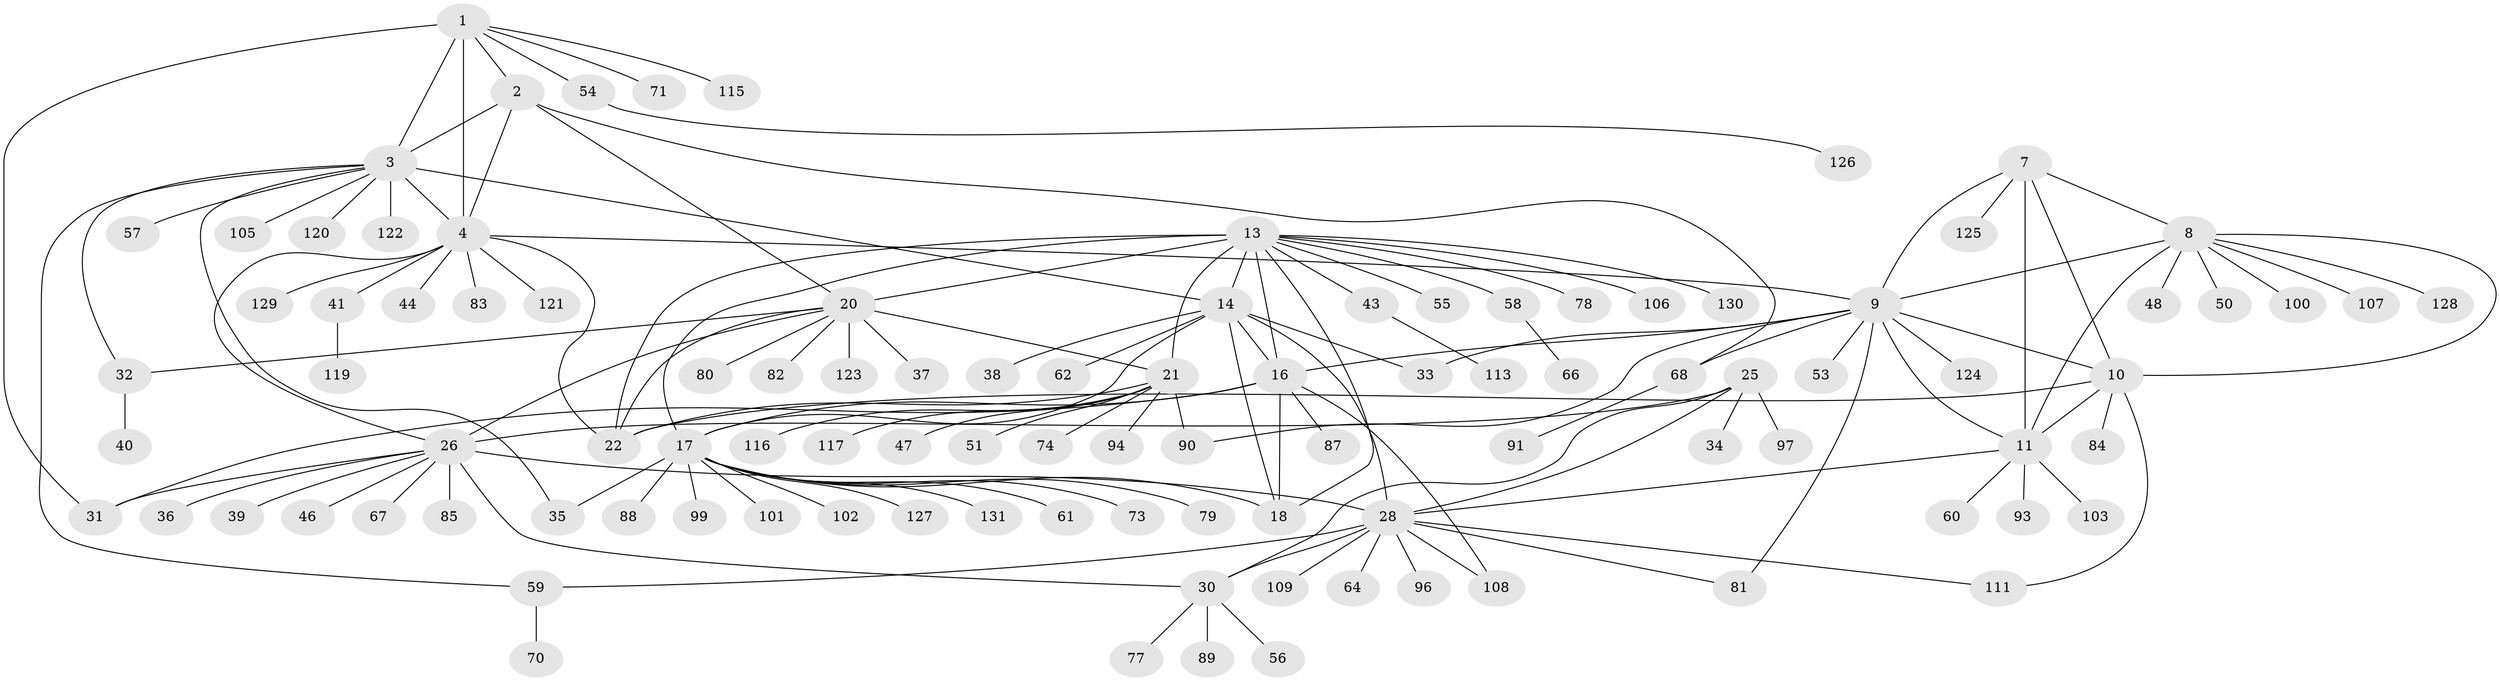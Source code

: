 // original degree distribution, {7: 0.06870229007633588, 14: 0.007633587786259542, 9: 0.061068702290076333, 11: 0.022900763358778626, 13: 0.007633587786259542, 8: 0.03816793893129771, 10: 0.007633587786259542, 16: 0.007633587786259542, 5: 0.007633587786259542, 3: 0.030534351145038167, 4: 0.007633587786259542, 1: 0.5954198473282443, 2: 0.13740458015267176}
// Generated by graph-tools (version 1.1) at 2025/42/03/06/25 10:42:13]
// undirected, 103 vertices, 141 edges
graph export_dot {
graph [start="1"]
  node [color=gray90,style=filled];
  1 [super="+5"];
  2;
  3 [super="+76"];
  4 [super="+6"];
  7 [super="+49"];
  8 [super="+112"];
  9 [super="+104"];
  10 [super="+52"];
  11 [super="+12"];
  13 [super="+19"];
  14 [super="+15"];
  16 [super="+65"];
  17 [super="+72"];
  18;
  20 [super="+23"];
  21 [super="+24"];
  22 [super="+45"];
  25 [super="+69"];
  26 [super="+27"];
  28 [super="+29"];
  30 [super="+75"];
  31 [super="+95"];
  32 [super="+42"];
  33 [super="+110"];
  34;
  35;
  36;
  37;
  38;
  39;
  40;
  41;
  43;
  44;
  46;
  47;
  48 [super="+63"];
  50;
  51;
  53;
  54 [super="+86"];
  55;
  56;
  57;
  58;
  59 [super="+114"];
  60;
  61;
  62;
  64;
  66;
  67;
  68;
  70;
  71;
  73;
  74;
  77;
  78 [super="+92"];
  79;
  80;
  81;
  82;
  83;
  84;
  85;
  87 [super="+118"];
  88;
  89;
  90 [super="+98"];
  91;
  93;
  94;
  96;
  97;
  99;
  100;
  101;
  102;
  103;
  105;
  106;
  107;
  108;
  109;
  111;
  113;
  115;
  116;
  117;
  119;
  120;
  121;
  122;
  123;
  124;
  125;
  126;
  127;
  128;
  129;
  130;
  131;
  1 -- 2 [weight=2];
  1 -- 3 [weight=2];
  1 -- 4 [weight=4];
  1 -- 31;
  1 -- 54;
  1 -- 115;
  1 -- 71;
  2 -- 3;
  2 -- 4 [weight=2];
  2 -- 68;
  2 -- 20;
  3 -- 4 [weight=2];
  3 -- 14;
  3 -- 32;
  3 -- 35;
  3 -- 57;
  3 -- 59;
  3 -- 105;
  3 -- 120;
  3 -- 122;
  4 -- 41;
  4 -- 83;
  4 -- 121;
  4 -- 129;
  4 -- 9;
  4 -- 44;
  4 -- 26;
  4 -- 22;
  7 -- 8;
  7 -- 9;
  7 -- 10;
  7 -- 11 [weight=2];
  7 -- 125;
  8 -- 9;
  8 -- 10;
  8 -- 11 [weight=2];
  8 -- 48;
  8 -- 50;
  8 -- 100;
  8 -- 107;
  8 -- 128;
  9 -- 10;
  9 -- 11 [weight=2];
  9 -- 16;
  9 -- 33;
  9 -- 53;
  9 -- 68;
  9 -- 81;
  9 -- 124;
  9 -- 90;
  10 -- 11 [weight=2];
  10 -- 22;
  10 -- 84;
  10 -- 111;
  11 -- 60;
  11 -- 93;
  11 -- 103;
  11 -- 28;
  13 -- 14 [weight=2];
  13 -- 16;
  13 -- 17;
  13 -- 18;
  13 -- 55;
  13 -- 78;
  13 -- 130;
  13 -- 106;
  13 -- 43;
  13 -- 20 [weight=2];
  13 -- 21 [weight=2];
  13 -- 22;
  13 -- 58;
  14 -- 16 [weight=2];
  14 -- 17 [weight=2];
  14 -- 18 [weight=2];
  14 -- 33;
  14 -- 38;
  14 -- 62;
  14 -- 28;
  16 -- 17;
  16 -- 18;
  16 -- 87;
  16 -- 108;
  16 -- 31;
  17 -- 18;
  17 -- 35;
  17 -- 61;
  17 -- 73;
  17 -- 79;
  17 -- 88;
  17 -- 99;
  17 -- 101;
  17 -- 102;
  17 -- 127;
  17 -- 131;
  20 -- 21 [weight=4];
  20 -- 22 [weight=2];
  20 -- 32;
  20 -- 80;
  20 -- 82;
  20 -- 37;
  20 -- 123;
  20 -- 26;
  21 -- 22 [weight=2];
  21 -- 47;
  21 -- 90;
  21 -- 94;
  21 -- 74;
  21 -- 51;
  21 -- 116;
  21 -- 117;
  25 -- 26 [weight=2];
  25 -- 28 [weight=2];
  25 -- 30;
  25 -- 34;
  25 -- 97;
  26 -- 28 [weight=4];
  26 -- 30 [weight=2];
  26 -- 36;
  26 -- 67;
  26 -- 39;
  26 -- 46;
  26 -- 85;
  26 -- 31;
  28 -- 30 [weight=2];
  28 -- 96;
  28 -- 108;
  28 -- 64;
  28 -- 109;
  28 -- 111;
  28 -- 81;
  28 -- 59;
  30 -- 56;
  30 -- 77;
  30 -- 89;
  32 -- 40;
  41 -- 119;
  43 -- 113;
  54 -- 126;
  58 -- 66;
  59 -- 70;
  68 -- 91;
}
